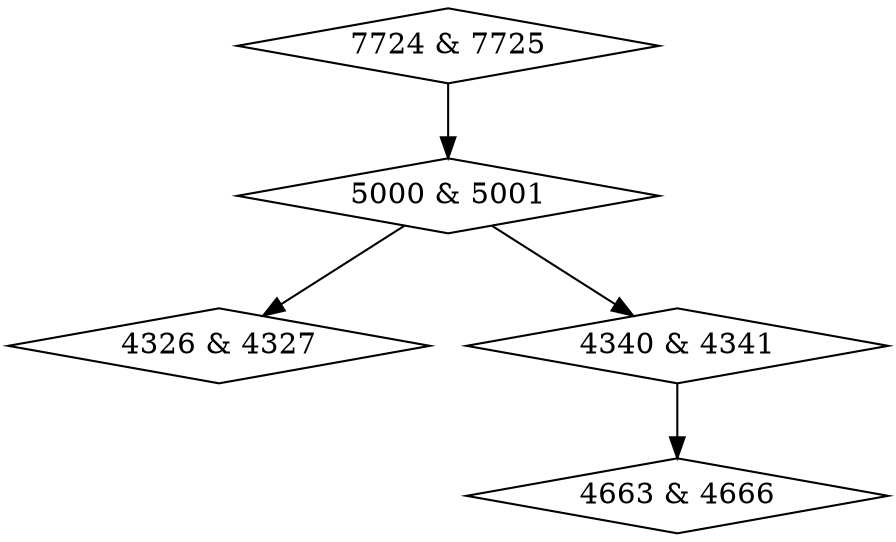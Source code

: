 digraph {
0 [label = "4326 & 4327", shape = diamond];
1 [label = "4340 & 4341", shape = diamond];
2 [label = "4663 & 4666", shape = diamond];
3 [label = "5000 & 5001", shape = diamond];
4 [label = "7724 & 7725", shape = diamond];
1->2;
3->0;
3->1;
4->3;
}
